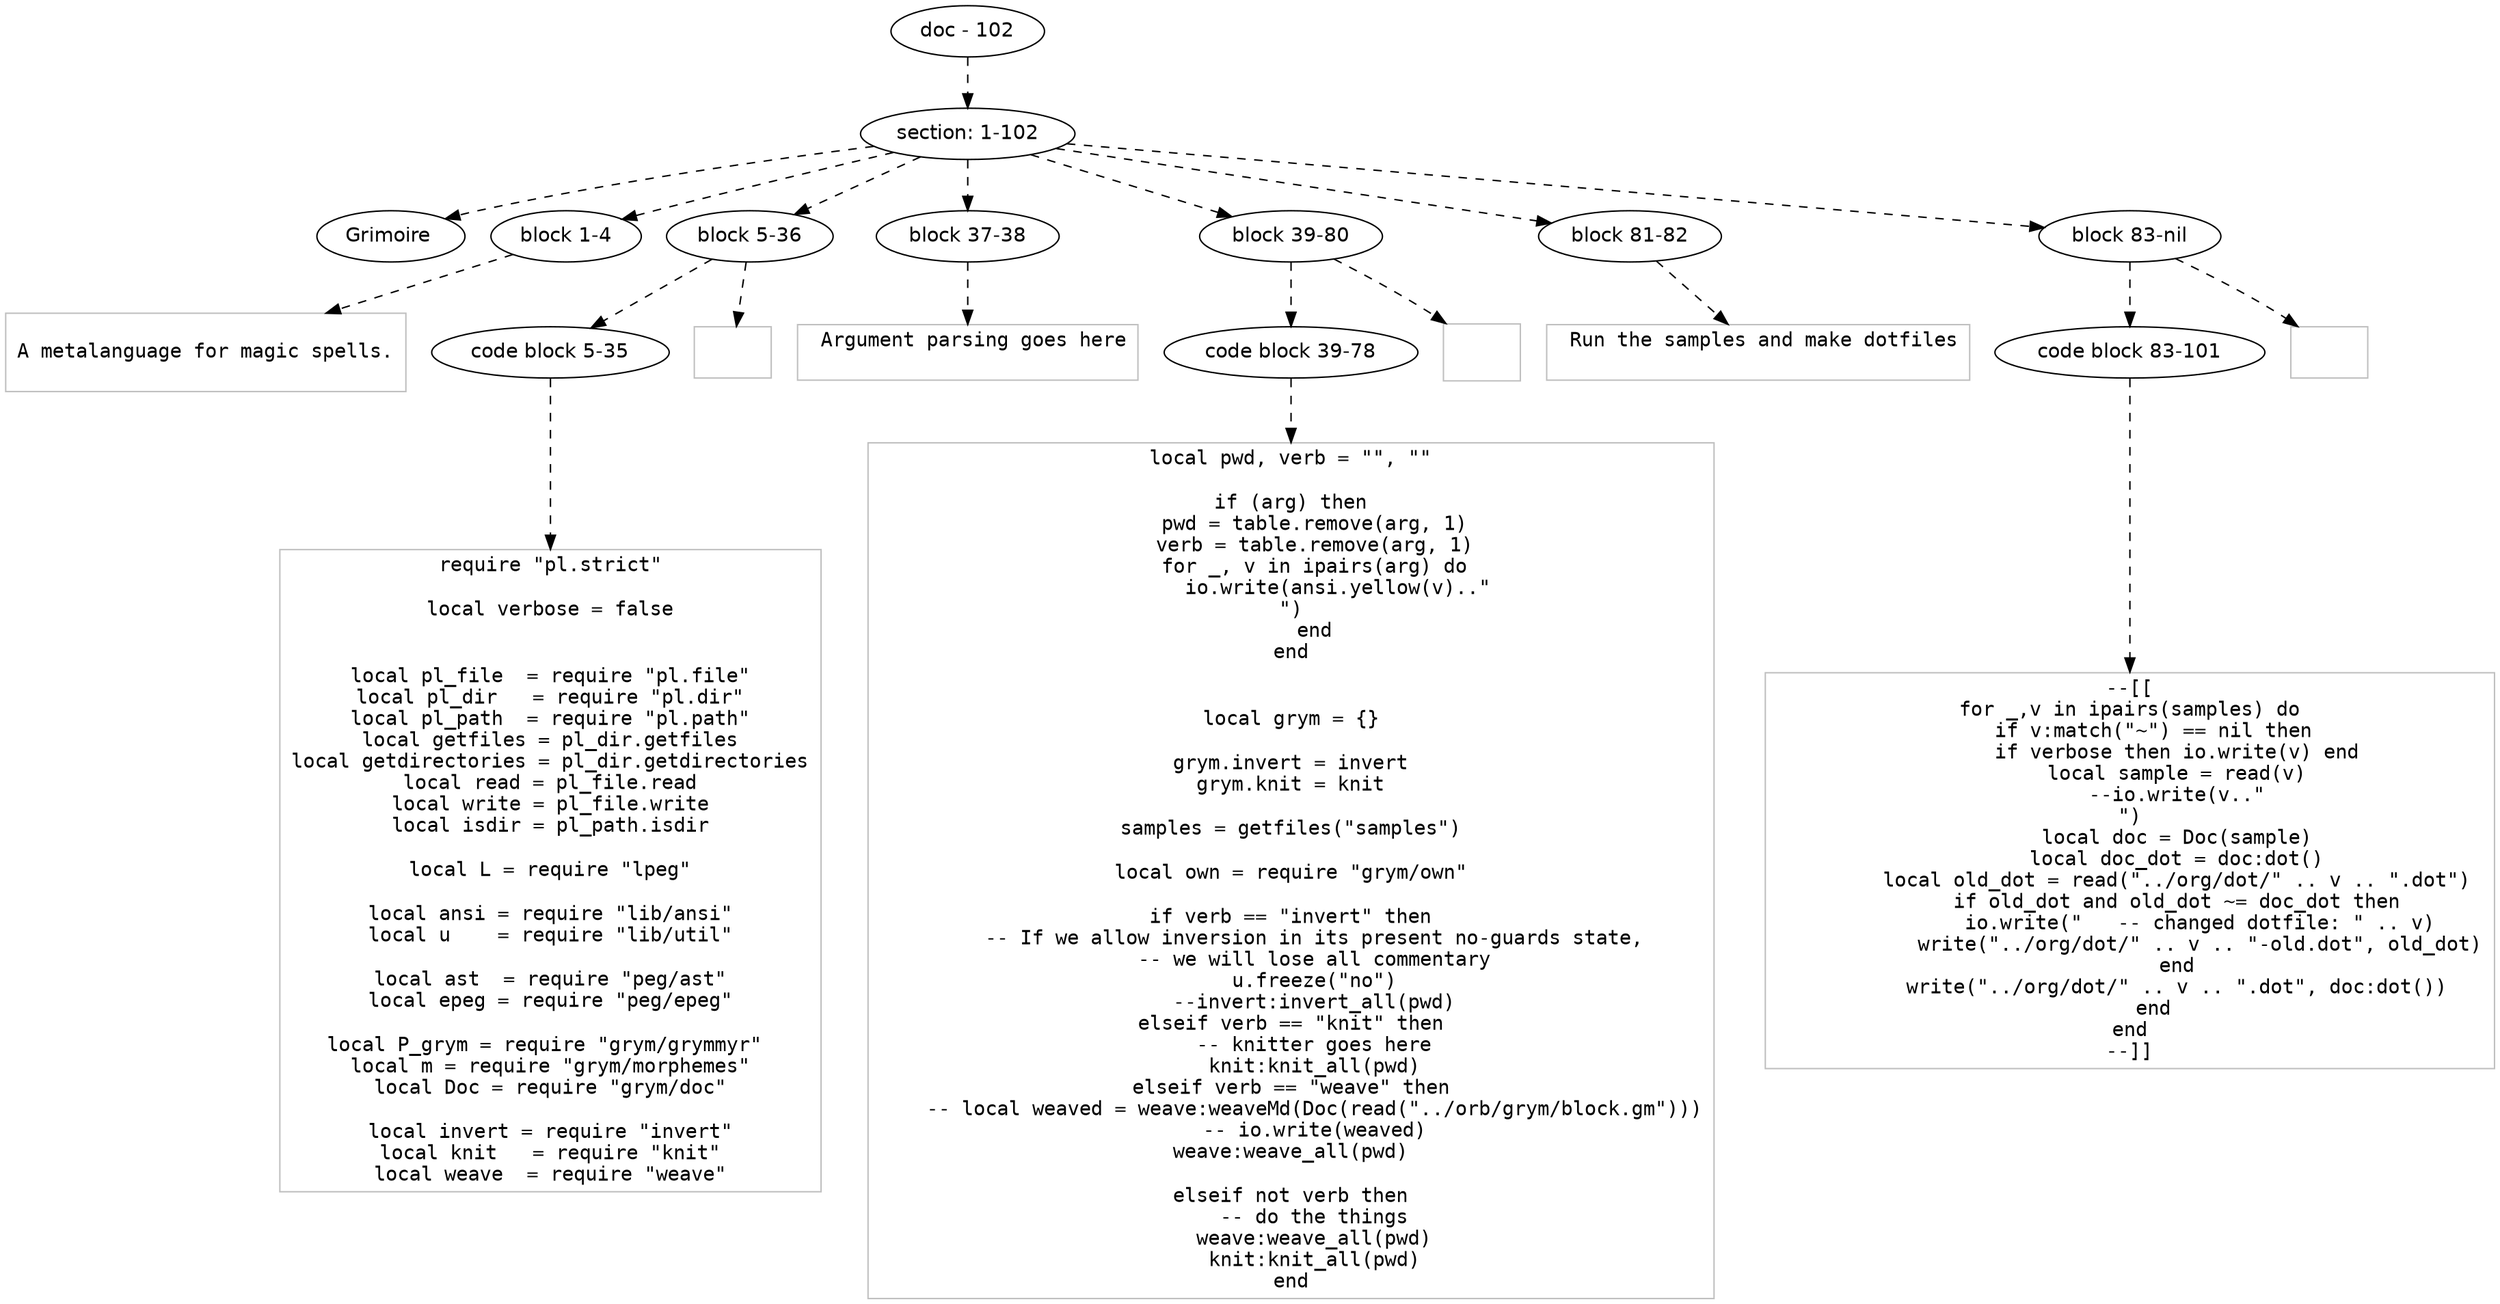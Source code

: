 digraph hierarchy {

node [fontname=Helvetica]
edge [style=dashed]

doc_0 [label="doc - 102"]

doc_0 -> { section_1}
{rank=same; section_1}

section_1 [label="section: 1-102"]

section_1 -> { header_2 block_3 block_4 block_5 block_6 block_7 block_8}
{rank=same; header_2 block_3 block_4 block_5 block_6 block_7 block_8}

header_2 [label="Grimoire "]
block_3 [label="block 1-4"]
block_4 [label="block 5-36"]
block_5 [label="block 37-38"]
block_6 [label="block 39-80"]
block_7 [label="block 81-82"]
block_8 [label="block 83-nil"]


block_3 -> leaf_9
leaf_9  [color=Gray,shape=rectangle,fontname=Inconsolata,label="
A metalanguage for magic spells.

"]block_4 -> { codeblock_10}
{rank=same; codeblock_10}

codeblock_10 [label="code block 5-35"]


codeblock_10 -> leaf_11
leaf_11  [color=Gray,shape=rectangle,fontname=Inconsolata,label="require \"pl.strict\"

local verbose = false


local pl_file  = require \"pl.file\"
local pl_dir   = require \"pl.dir\"
local pl_path  = require \"pl.path\"
local getfiles = pl_dir.getfiles
local getdirectories = pl_dir.getdirectories
local read = pl_file.read
local write = pl_file.write
local isdir = pl_path.isdir

local L = require \"lpeg\"

local ansi = require \"lib/ansi\"
local u    = require \"lib/util\"

local ast  = require \"peg/ast\"
local epeg = require \"peg/epeg\"

local P_grym = require \"grym/grymmyr\" 
local m = require \"grym/morphemes\"
local Doc = require \"grym/doc\"

local invert = require \"invert\"
local knit   = require \"knit\"
local weave  = require \"weave\"
"]
block_4 -> leaf_12
leaf_12  [color=Gray,shape=rectangle,fontname=Inconsolata,label="
"]
block_5 -> leaf_13
leaf_13  [color=Gray,shape=rectangle,fontname=Inconsolata,label=" Argument parsing goes here

"]block_6 -> { codeblock_14}
{rank=same; codeblock_14}

codeblock_14 [label="code block 39-78"]


codeblock_14 -> leaf_15
leaf_15  [color=Gray,shape=rectangle,fontname=Inconsolata,label="local pwd, verb = \"\", \"\"

if (arg) then
    pwd = table.remove(arg, 1)
    verb = table.remove(arg, 1)
    for _, v in ipairs(arg) do
        io.write(ansi.yellow(v)..\"\n\")
    end
end


local grym = {}

grym.invert = invert
grym.knit = knit

samples = getfiles(\"samples\")

local own = require \"grym/own\"

if verb == \"invert\" then
    -- If we allow inversion in its present no-guards state,
    -- we will lose all commentary
    u.freeze(\"no\")
    --invert:invert_all(pwd)
elseif verb == \"knit\" then
    -- knitter goes here
    knit:knit_all(pwd)
elseif verb == \"weave\" then
    -- local weaved = weave:weaveMd(Doc(read(\"../orb/grym/block.gm\")))
    -- io.write(weaved)
    weave:weave_all(pwd)    

elseif not verb then
    -- do the things
    weave:weave_all(pwd)
    knit:knit_all(pwd)
end
"]
block_6 -> leaf_16
leaf_16  [color=Gray,shape=rectangle,fontname=Inconsolata,label="

"]
block_7 -> leaf_17
leaf_17  [color=Gray,shape=rectangle,fontname=Inconsolata,label=" Run the samples and make dotfiles

"]block_8 -> { codeblock_18}
{rank=same; codeblock_18}

codeblock_18 [label="code block 83-101"]


codeblock_18 -> leaf_19
leaf_19  [color=Gray,shape=rectangle,fontname=Inconsolata,label="--[[
for _,v in ipairs(samples) do
    if v:match(\"~\") == nil then
        if verbose then io.write(v) end
        local sample = read(v)
        --io.write(v..\"\n\")
        local doc = Doc(sample)
        local doc_dot = doc:dot()
        local old_dot = read(\"../org/dot/\" .. v .. \".dot\")
        if old_dot and old_dot ~= doc_dot then
            io.write(\"   -- changed dotfile: \" .. v)
            write(\"../org/dot/\" .. v .. \"-old.dot\", old_dot)
        end
        write(\"../org/dot/\" .. v .. \".dot\", doc:dot())
    end
end
--]]
"]
block_8 -> leaf_20
leaf_20  [color=Gray,shape=rectangle,fontname=Inconsolata,label="
"]
}
